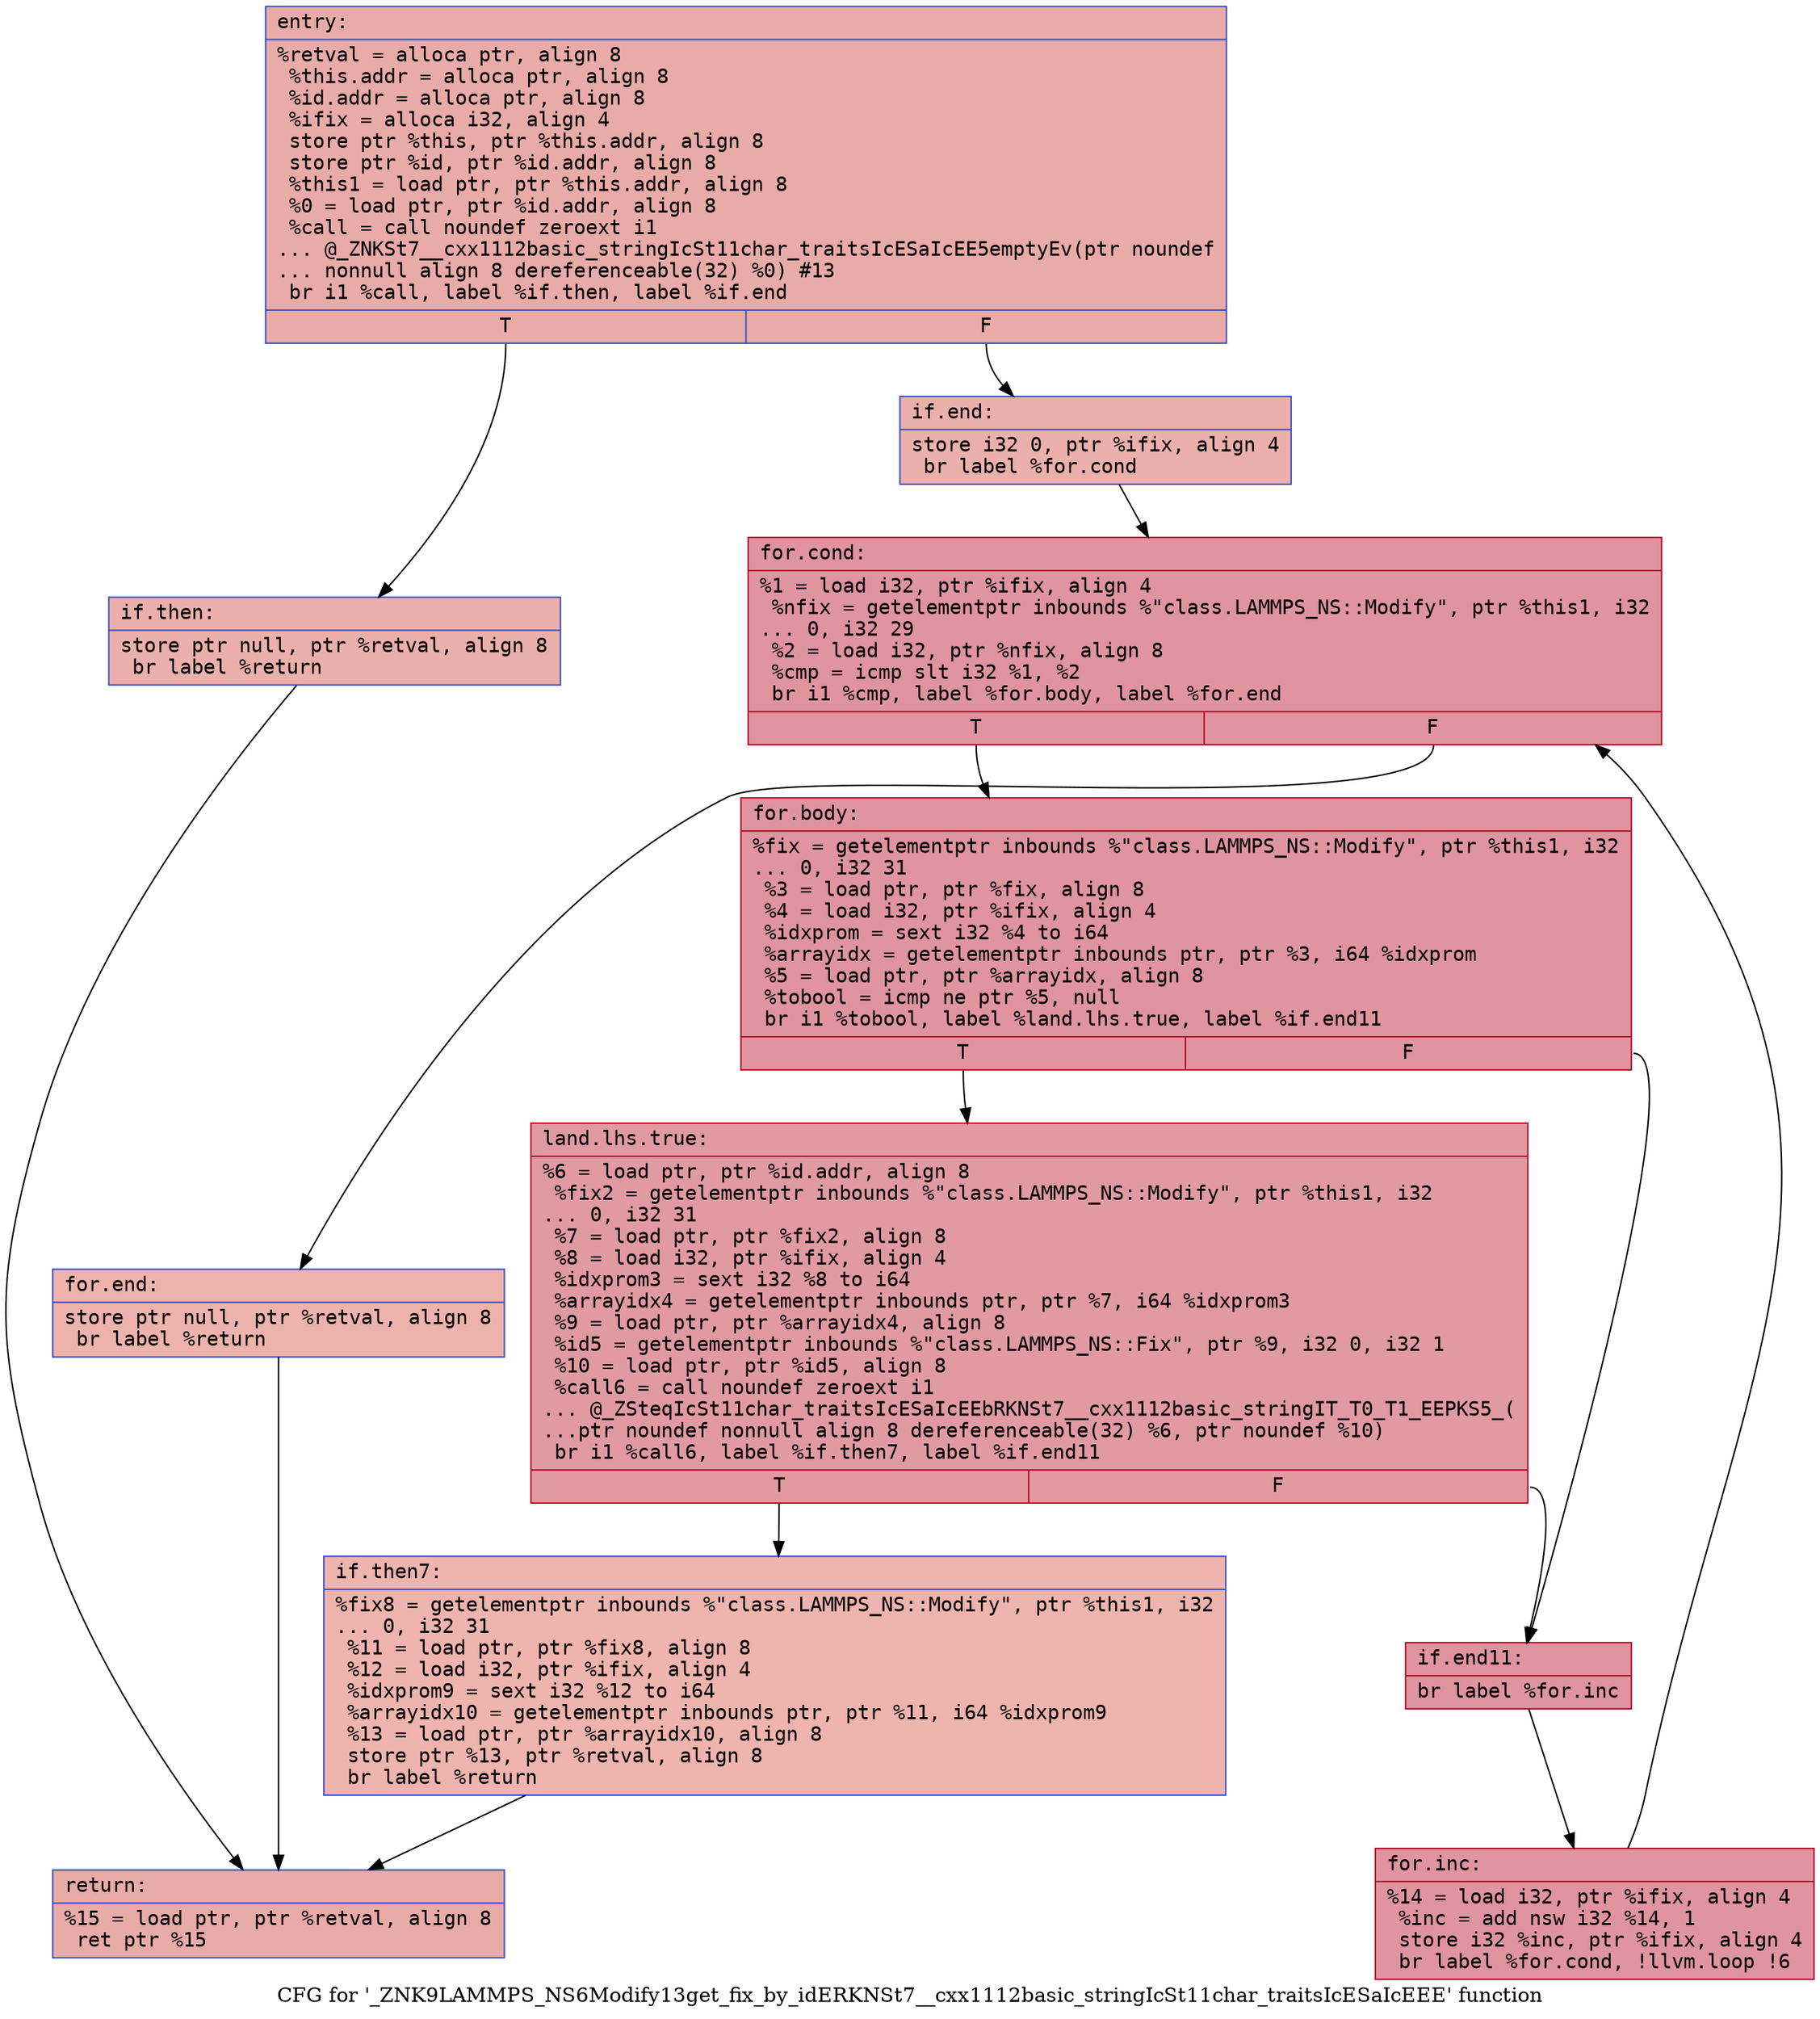 digraph "CFG for '_ZNK9LAMMPS_NS6Modify13get_fix_by_idERKNSt7__cxx1112basic_stringIcSt11char_traitsIcESaIcEEE' function" {
	label="CFG for '_ZNK9LAMMPS_NS6Modify13get_fix_by_idERKNSt7__cxx1112basic_stringIcSt11char_traitsIcESaIcEEE' function";

	Node0x561f1638c320 [shape=record,color="#3d50c3ff", style=filled, fillcolor="#cc403a70" fontname="Courier",label="{entry:\l|  %retval = alloca ptr, align 8\l  %this.addr = alloca ptr, align 8\l  %id.addr = alloca ptr, align 8\l  %ifix = alloca i32, align 4\l  store ptr %this, ptr %this.addr, align 8\l  store ptr %id, ptr %id.addr, align 8\l  %this1 = load ptr, ptr %this.addr, align 8\l  %0 = load ptr, ptr %id.addr, align 8\l  %call = call noundef zeroext i1\l... @_ZNKSt7__cxx1112basic_stringIcSt11char_traitsIcESaIcEE5emptyEv(ptr noundef\l... nonnull align 8 dereferenceable(32) %0) #13\l  br i1 %call, label %if.then, label %if.end\l|{<s0>T|<s1>F}}"];
	Node0x561f1638c320:s0 -> Node0x561f1638c7c0[tooltip="entry -> if.then\nProbability 50.00%" ];
	Node0x561f1638c320:s1 -> Node0x561f1638ca30[tooltip="entry -> if.end\nProbability 50.00%" ];
	Node0x561f1638c7c0 [shape=record,color="#3d50c3ff", style=filled, fillcolor="#d24b4070" fontname="Courier",label="{if.then:\l|  store ptr null, ptr %retval, align 8\l  br label %return\l}"];
	Node0x561f1638c7c0 -> Node0x561f1638cbf0[tooltip="if.then -> return\nProbability 100.00%" ];
	Node0x561f1638ca30 [shape=record,color="#3d50c3ff", style=filled, fillcolor="#d24b4070" fontname="Courier",label="{if.end:\l|  store i32 0, ptr %ifix, align 4\l  br label %for.cond\l}"];
	Node0x561f1638ca30 -> Node0x561f1638cd00[tooltip="if.end -> for.cond\nProbability 100.00%" ];
	Node0x561f1638cd00 [shape=record,color="#b70d28ff", style=filled, fillcolor="#b70d2870" fontname="Courier",label="{for.cond:\l|  %1 = load i32, ptr %ifix, align 4\l  %nfix = getelementptr inbounds %\"class.LAMMPS_NS::Modify\", ptr %this1, i32\l... 0, i32 29\l  %2 = load i32, ptr %nfix, align 8\l  %cmp = icmp slt i32 %1, %2\l  br i1 %cmp, label %for.body, label %for.end\l|{<s0>T|<s1>F}}"];
	Node0x561f1638cd00:s0 -> Node0x561f1638d5a0[tooltip="for.cond -> for.body\nProbability 96.88%" ];
	Node0x561f1638cd00:s1 -> Node0x561f1638d620[tooltip="for.cond -> for.end\nProbability 3.12%" ];
	Node0x561f1638d5a0 [shape=record,color="#b70d28ff", style=filled, fillcolor="#b70d2870" fontname="Courier",label="{for.body:\l|  %fix = getelementptr inbounds %\"class.LAMMPS_NS::Modify\", ptr %this1, i32\l... 0, i32 31\l  %3 = load ptr, ptr %fix, align 8\l  %4 = load i32, ptr %ifix, align 4\l  %idxprom = sext i32 %4 to i64\l  %arrayidx = getelementptr inbounds ptr, ptr %3, i64 %idxprom\l  %5 = load ptr, ptr %arrayidx, align 8\l  %tobool = icmp ne ptr %5, null\l  br i1 %tobool, label %land.lhs.true, label %if.end11\l|{<s0>T|<s1>F}}"];
	Node0x561f1638d5a0:s0 -> Node0x561f1638dbb0[tooltip="for.body -> land.lhs.true\nProbability 62.50%" ];
	Node0x561f1638d5a0:s1 -> Node0x561f1638dc30[tooltip="for.body -> if.end11\nProbability 37.50%" ];
	Node0x561f1638dbb0 [shape=record,color="#b70d28ff", style=filled, fillcolor="#bb1b2c70" fontname="Courier",label="{land.lhs.true:\l|  %6 = load ptr, ptr %id.addr, align 8\l  %fix2 = getelementptr inbounds %\"class.LAMMPS_NS::Modify\", ptr %this1, i32\l... 0, i32 31\l  %7 = load ptr, ptr %fix2, align 8\l  %8 = load i32, ptr %ifix, align 4\l  %idxprom3 = sext i32 %8 to i64\l  %arrayidx4 = getelementptr inbounds ptr, ptr %7, i64 %idxprom3\l  %9 = load ptr, ptr %arrayidx4, align 8\l  %id5 = getelementptr inbounds %\"class.LAMMPS_NS::Fix\", ptr %9, i32 0, i32 1\l  %10 = load ptr, ptr %id5, align 8\l  %call6 = call noundef zeroext i1\l... @_ZSteqIcSt11char_traitsIcESaIcEEbRKNSt7__cxx1112basic_stringIT_T0_T1_EEPKS5_(\l...ptr noundef nonnull align 8 dereferenceable(32) %6, ptr noundef %10)\l  br i1 %call6, label %if.then7, label %if.end11\l|{<s0>T|<s1>F}}"];
	Node0x561f1638dbb0:s0 -> Node0x561f1638e6b0[tooltip="land.lhs.true -> if.then7\nProbability 3.12%" ];
	Node0x561f1638dbb0:s1 -> Node0x561f1638dc30[tooltip="land.lhs.true -> if.end11\nProbability 96.88%" ];
	Node0x561f1638e6b0 [shape=record,color="#3d50c3ff", style=filled, fillcolor="#d8564670" fontname="Courier",label="{if.then7:\l|  %fix8 = getelementptr inbounds %\"class.LAMMPS_NS::Modify\", ptr %this1, i32\l... 0, i32 31\l  %11 = load ptr, ptr %fix8, align 8\l  %12 = load i32, ptr %ifix, align 4\l  %idxprom9 = sext i32 %12 to i64\l  %arrayidx10 = getelementptr inbounds ptr, ptr %11, i64 %idxprom9\l  %13 = load ptr, ptr %arrayidx10, align 8\l  store ptr %13, ptr %retval, align 8\l  br label %return\l}"];
	Node0x561f1638e6b0 -> Node0x561f1638cbf0[tooltip="if.then7 -> return\nProbability 100.00%" ];
	Node0x561f1638dc30 [shape=record,color="#b70d28ff", style=filled, fillcolor="#b70d2870" fontname="Courier",label="{if.end11:\l|  br label %for.inc\l}"];
	Node0x561f1638dc30 -> Node0x561f1638ec90[tooltip="if.end11 -> for.inc\nProbability 100.00%" ];
	Node0x561f1638ec90 [shape=record,color="#b70d28ff", style=filled, fillcolor="#b70d2870" fontname="Courier",label="{for.inc:\l|  %14 = load i32, ptr %ifix, align 4\l  %inc = add nsw i32 %14, 1\l  store i32 %inc, ptr %ifix, align 4\l  br label %for.cond, !llvm.loop !6\l}"];
	Node0x561f1638ec90 -> Node0x561f1638cd00[tooltip="for.inc -> for.cond\nProbability 100.00%" ];
	Node0x561f1638d620 [shape=record,color="#3d50c3ff", style=filled, fillcolor="#d6524470" fontname="Courier",label="{for.end:\l|  store ptr null, ptr %retval, align 8\l  br label %return\l}"];
	Node0x561f1638d620 -> Node0x561f1638cbf0[tooltip="for.end -> return\nProbability 100.00%" ];
	Node0x561f1638cbf0 [shape=record,color="#3d50c3ff", style=filled, fillcolor="#cc403a70" fontname="Courier",label="{return:\l|  %15 = load ptr, ptr %retval, align 8\l  ret ptr %15\l}"];
}
